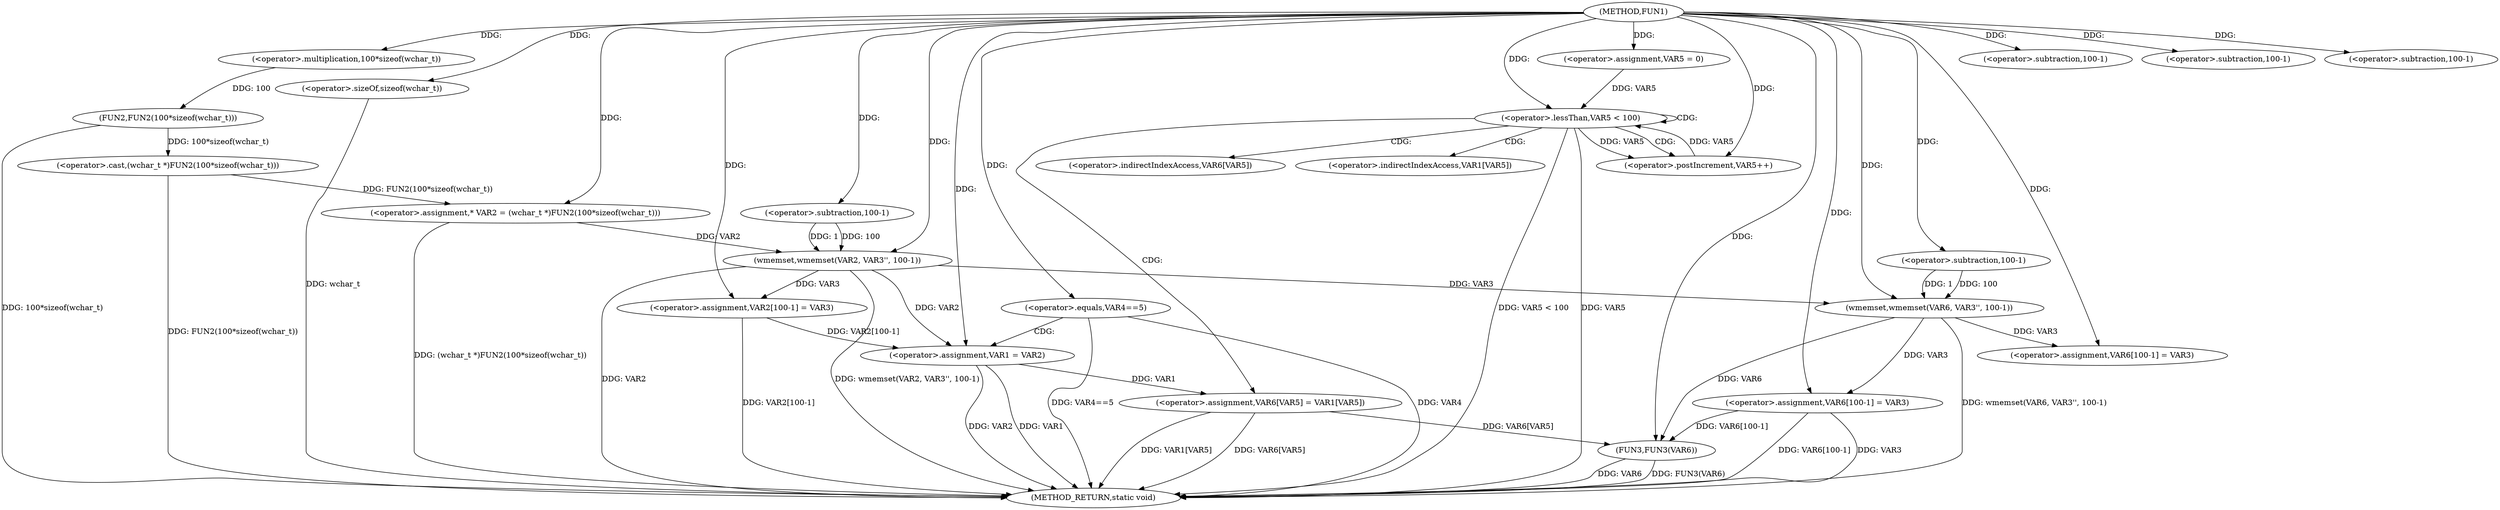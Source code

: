 digraph FUN1 {  
"1000100" [label = "(METHOD,FUN1)" ]
"1000176" [label = "(METHOD_RETURN,static void)" ]
"1000104" [label = "(<operator>.assignment,* VAR2 = (wchar_t *)FUN2(100*sizeof(wchar_t)))" ]
"1000106" [label = "(<operator>.cast,(wchar_t *)FUN2(100*sizeof(wchar_t)))" ]
"1000108" [label = "(FUN2,FUN2(100*sizeof(wchar_t)))" ]
"1000109" [label = "(<operator>.multiplication,100*sizeof(wchar_t))" ]
"1000111" [label = "(<operator>.sizeOf,sizeof(wchar_t))" ]
"1000113" [label = "(wmemset,wmemset(VAR2, VAR3'', 100-1))" ]
"1000116" [label = "(<operator>.subtraction,100-1)" ]
"1000119" [label = "(<operator>.assignment,VAR2[100-1] = VAR3)" ]
"1000122" [label = "(<operator>.subtraction,100-1)" ]
"1000127" [label = "(<operator>.equals,VAR4==5)" ]
"1000131" [label = "(<operator>.assignment,VAR1 = VAR2)" ]
"1000137" [label = "(wmemset,wmemset(VAR6, VAR3'', 100-1))" ]
"1000140" [label = "(<operator>.subtraction,100-1)" ]
"1000143" [label = "(<operator>.assignment,VAR6[100-1] = VAR3)" ]
"1000146" [label = "(<operator>.subtraction,100-1)" ]
"1000151" [label = "(<operator>.assignment,VAR5 = 0)" ]
"1000154" [label = "(<operator>.lessThan,VAR5 < 100)" ]
"1000157" [label = "(<operator>.postIncrement,VAR5++)" ]
"1000160" [label = "(<operator>.assignment,VAR6[VAR5] = VAR1[VAR5])" ]
"1000167" [label = "(<operator>.assignment,VAR6[100-1] = VAR3)" ]
"1000170" [label = "(<operator>.subtraction,100-1)" ]
"1000174" [label = "(FUN3,FUN3(VAR6))" ]
"1000161" [label = "(<operator>.indirectIndexAccess,VAR6[VAR5])" ]
"1000164" [label = "(<operator>.indirectIndexAccess,VAR1[VAR5])" ]
  "1000106" -> "1000176"  [ label = "DDG: FUN2(100*sizeof(wchar_t))"] 
  "1000131" -> "1000176"  [ label = "DDG: VAR1"] 
  "1000127" -> "1000176"  [ label = "DDG: VAR4==5"] 
  "1000154" -> "1000176"  [ label = "DDG: VAR5 < 100"] 
  "1000127" -> "1000176"  [ label = "DDG: VAR4"] 
  "1000167" -> "1000176"  [ label = "DDG: VAR6[100-1]"] 
  "1000160" -> "1000176"  [ label = "DDG: VAR1[VAR5]"] 
  "1000113" -> "1000176"  [ label = "DDG: VAR2"] 
  "1000154" -> "1000176"  [ label = "DDG: VAR5"] 
  "1000131" -> "1000176"  [ label = "DDG: VAR2"] 
  "1000111" -> "1000176"  [ label = "DDG: wchar_t"] 
  "1000113" -> "1000176"  [ label = "DDG: wmemset(VAR2, VAR3'', 100-1)"] 
  "1000119" -> "1000176"  [ label = "DDG: VAR2[100-1]"] 
  "1000167" -> "1000176"  [ label = "DDG: VAR3"] 
  "1000160" -> "1000176"  [ label = "DDG: VAR6[VAR5]"] 
  "1000174" -> "1000176"  [ label = "DDG: FUN3(VAR6)"] 
  "1000137" -> "1000176"  [ label = "DDG: wmemset(VAR6, VAR3'', 100-1)"] 
  "1000104" -> "1000176"  [ label = "DDG: (wchar_t *)FUN2(100*sizeof(wchar_t))"] 
  "1000174" -> "1000176"  [ label = "DDG: VAR6"] 
  "1000108" -> "1000176"  [ label = "DDG: 100*sizeof(wchar_t)"] 
  "1000106" -> "1000104"  [ label = "DDG: FUN2(100*sizeof(wchar_t))"] 
  "1000100" -> "1000104"  [ label = "DDG: "] 
  "1000108" -> "1000106"  [ label = "DDG: 100*sizeof(wchar_t)"] 
  "1000109" -> "1000108"  [ label = "DDG: 100"] 
  "1000100" -> "1000109"  [ label = "DDG: "] 
  "1000100" -> "1000111"  [ label = "DDG: "] 
  "1000104" -> "1000113"  [ label = "DDG: VAR2"] 
  "1000100" -> "1000113"  [ label = "DDG: "] 
  "1000116" -> "1000113"  [ label = "DDG: 100"] 
  "1000116" -> "1000113"  [ label = "DDG: 1"] 
  "1000100" -> "1000116"  [ label = "DDG: "] 
  "1000113" -> "1000119"  [ label = "DDG: VAR3"] 
  "1000100" -> "1000119"  [ label = "DDG: "] 
  "1000100" -> "1000122"  [ label = "DDG: "] 
  "1000100" -> "1000127"  [ label = "DDG: "] 
  "1000113" -> "1000131"  [ label = "DDG: VAR2"] 
  "1000119" -> "1000131"  [ label = "DDG: VAR2[100-1]"] 
  "1000100" -> "1000131"  [ label = "DDG: "] 
  "1000100" -> "1000137"  [ label = "DDG: "] 
  "1000113" -> "1000137"  [ label = "DDG: VAR3"] 
  "1000140" -> "1000137"  [ label = "DDG: 100"] 
  "1000140" -> "1000137"  [ label = "DDG: 1"] 
  "1000100" -> "1000140"  [ label = "DDG: "] 
  "1000137" -> "1000143"  [ label = "DDG: VAR3"] 
  "1000100" -> "1000143"  [ label = "DDG: "] 
  "1000100" -> "1000146"  [ label = "DDG: "] 
  "1000100" -> "1000151"  [ label = "DDG: "] 
  "1000151" -> "1000154"  [ label = "DDG: VAR5"] 
  "1000157" -> "1000154"  [ label = "DDG: VAR5"] 
  "1000100" -> "1000154"  [ label = "DDG: "] 
  "1000154" -> "1000157"  [ label = "DDG: VAR5"] 
  "1000100" -> "1000157"  [ label = "DDG: "] 
  "1000131" -> "1000160"  [ label = "DDG: VAR1"] 
  "1000100" -> "1000167"  [ label = "DDG: "] 
  "1000137" -> "1000167"  [ label = "DDG: VAR3"] 
  "1000100" -> "1000170"  [ label = "DDG: "] 
  "1000167" -> "1000174"  [ label = "DDG: VAR6[100-1]"] 
  "1000137" -> "1000174"  [ label = "DDG: VAR6"] 
  "1000160" -> "1000174"  [ label = "DDG: VAR6[VAR5]"] 
  "1000100" -> "1000174"  [ label = "DDG: "] 
  "1000127" -> "1000131"  [ label = "CDG: "] 
  "1000154" -> "1000154"  [ label = "CDG: "] 
  "1000154" -> "1000161"  [ label = "CDG: "] 
  "1000154" -> "1000160"  [ label = "CDG: "] 
  "1000154" -> "1000164"  [ label = "CDG: "] 
  "1000154" -> "1000157"  [ label = "CDG: "] 
}

